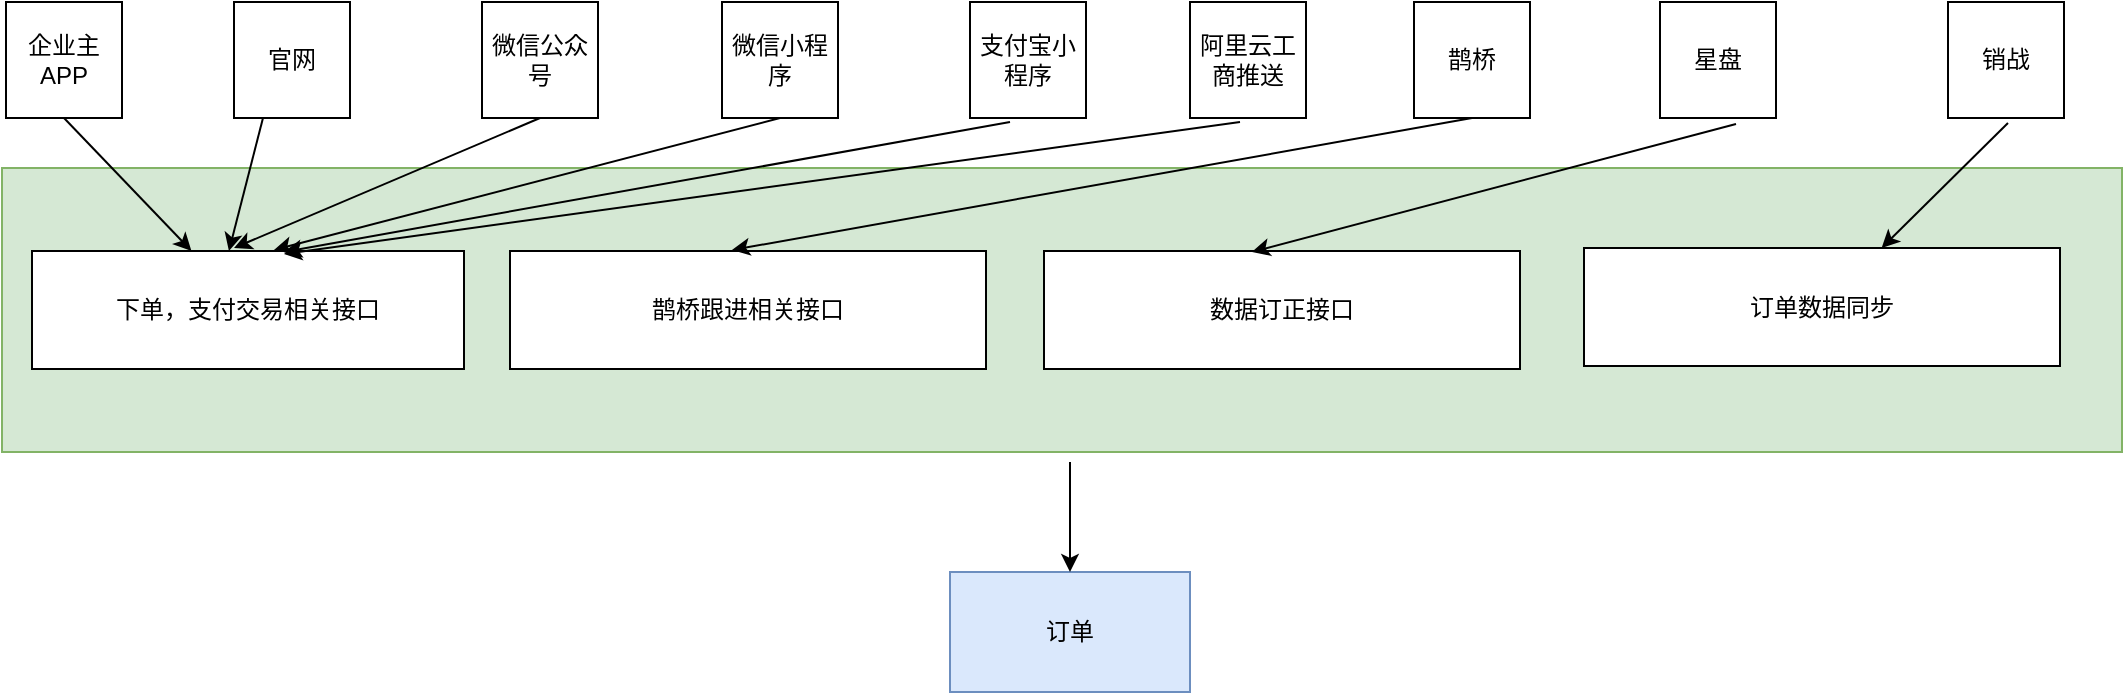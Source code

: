 <mxfile version="13.8.0" type="github">
  <diagram id="UHf7qmAQ7kulEh-BOsQ5" name="第 1 页">
    <mxGraphModel dx="1822" dy="1141" grid="0" gridSize="10" guides="1" tooltips="1" connect="1" arrows="1" fold="1" page="0" pageScale="1" pageWidth="827" pageHeight="1169" math="0" shadow="0">
      <root>
        <mxCell id="0" />
        <mxCell id="1" parent="0" />
        <mxCell id="90cTcQdk1NE3wUg_BRne-9" value="" style="rounded=0;whiteSpace=wrap;html=1;fillColor=#d5e8d4;strokeColor=#82b366;" vertex="1" parent="1">
          <mxGeometry x="-213" y="77" width="1060" height="142" as="geometry" />
        </mxCell>
        <mxCell id="90cTcQdk1NE3wUg_BRne-2" value="订单" style="rounded=0;whiteSpace=wrap;html=1;fillColor=#dae8fc;strokeColor=#6c8ebf;" vertex="1" parent="1">
          <mxGeometry x="261" y="279" width="120" height="60" as="geometry" />
        </mxCell>
        <mxCell id="90cTcQdk1NE3wUg_BRne-4" value="企业主APP" style="whiteSpace=wrap;html=1;aspect=fixed;" vertex="1" parent="1">
          <mxGeometry x="-211" y="-6" width="58" height="58" as="geometry" />
        </mxCell>
        <mxCell id="90cTcQdk1NE3wUg_BRne-5" value="官网" style="whiteSpace=wrap;html=1;aspect=fixed;" vertex="1" parent="1">
          <mxGeometry x="-97" y="-6" width="58" height="58" as="geometry" />
        </mxCell>
        <mxCell id="90cTcQdk1NE3wUg_BRne-6" value="微信公众号" style="whiteSpace=wrap;html=1;aspect=fixed;" vertex="1" parent="1">
          <mxGeometry x="27" y="-6" width="58" height="58" as="geometry" />
        </mxCell>
        <mxCell id="90cTcQdk1NE3wUg_BRne-7" value="微信小程序" style="whiteSpace=wrap;html=1;aspect=fixed;" vertex="1" parent="1">
          <mxGeometry x="147" y="-6" width="58" height="58" as="geometry" />
        </mxCell>
        <mxCell id="90cTcQdk1NE3wUg_BRne-8" value="支付宝小程序" style="whiteSpace=wrap;html=1;aspect=fixed;" vertex="1" parent="1">
          <mxGeometry x="271" y="-6" width="58" height="58" as="geometry" />
        </mxCell>
        <mxCell id="90cTcQdk1NE3wUg_BRne-10" value="鹊桥" style="whiteSpace=wrap;html=1;aspect=fixed;" vertex="1" parent="1">
          <mxGeometry x="493" y="-6" width="58" height="58" as="geometry" />
        </mxCell>
        <mxCell id="90cTcQdk1NE3wUg_BRne-11" value="星盘" style="whiteSpace=wrap;html=1;aspect=fixed;" vertex="1" parent="1">
          <mxGeometry x="616" y="-6" width="58" height="58" as="geometry" />
        </mxCell>
        <mxCell id="90cTcQdk1NE3wUg_BRne-12" value="阿里云工商推送" style="whiteSpace=wrap;html=1;aspect=fixed;" vertex="1" parent="1">
          <mxGeometry x="381" y="-6" width="58" height="58" as="geometry" />
        </mxCell>
        <mxCell id="90cTcQdk1NE3wUg_BRne-13" value="销战" style="whiteSpace=wrap;html=1;aspect=fixed;" vertex="1" parent="1">
          <mxGeometry x="760" y="-6" width="58" height="58" as="geometry" />
        </mxCell>
        <mxCell id="90cTcQdk1NE3wUg_BRne-14" value="下单，支付交易相关接口" style="rounded=0;whiteSpace=wrap;html=1;" vertex="1" parent="1">
          <mxGeometry x="-198" y="118.5" width="216" height="59" as="geometry" />
        </mxCell>
        <mxCell id="90cTcQdk1NE3wUg_BRne-15" value="鹊桥跟进相关接口" style="rounded=0;whiteSpace=wrap;html=1;" vertex="1" parent="1">
          <mxGeometry x="41" y="118.5" width="238" height="59" as="geometry" />
        </mxCell>
        <mxCell id="90cTcQdk1NE3wUg_BRne-16" value="数据订正接口" style="rounded=0;whiteSpace=wrap;html=1;" vertex="1" parent="1">
          <mxGeometry x="308" y="118.5" width="238" height="59" as="geometry" />
        </mxCell>
        <mxCell id="90cTcQdk1NE3wUg_BRne-17" value="订单数据同步" style="rounded=0;whiteSpace=wrap;html=1;" vertex="1" parent="1">
          <mxGeometry x="578" y="117" width="238" height="59" as="geometry" />
        </mxCell>
        <mxCell id="90cTcQdk1NE3wUg_BRne-18" value="" style="endArrow=classic;html=1;entryX=0.5;entryY=0;entryDx=0;entryDy=0;" edge="1" parent="1" target="90cTcQdk1NE3wUg_BRne-2">
          <mxGeometry width="50" height="50" relative="1" as="geometry">
            <mxPoint x="321" y="224" as="sourcePoint" />
            <mxPoint x="338" y="229" as="targetPoint" />
          </mxGeometry>
        </mxCell>
        <mxCell id="90cTcQdk1NE3wUg_BRne-22" value="" style="endArrow=classic;html=1;exitX=0.5;exitY=1;exitDx=0;exitDy=0;" edge="1" parent="1" source="90cTcQdk1NE3wUg_BRne-4" target="90cTcQdk1NE3wUg_BRne-14">
          <mxGeometry width="50" height="50" relative="1" as="geometry">
            <mxPoint x="-180" y="59" as="sourcePoint" />
            <mxPoint x="-135" y="45" as="targetPoint" />
          </mxGeometry>
        </mxCell>
        <mxCell id="90cTcQdk1NE3wUg_BRne-23" value="" style="endArrow=classic;html=1;exitX=0.25;exitY=1;exitDx=0;exitDy=0;" edge="1" parent="1" source="90cTcQdk1NE3wUg_BRne-5">
          <mxGeometry width="50" height="50" relative="1" as="geometry">
            <mxPoint x="-88" y="56" as="sourcePoint" />
            <mxPoint x="-99.549" y="118.5" as="targetPoint" />
          </mxGeometry>
        </mxCell>
        <mxCell id="90cTcQdk1NE3wUg_BRne-24" value="" style="endArrow=classic;html=1;exitX=0.5;exitY=1;exitDx=0;exitDy=0;" edge="1" parent="1" source="90cTcQdk1NE3wUg_BRne-6">
          <mxGeometry width="50" height="50" relative="1" as="geometry">
            <mxPoint x="-151" y="50.5" as="sourcePoint" />
            <mxPoint x="-97" y="117" as="targetPoint" />
          </mxGeometry>
        </mxCell>
        <mxCell id="90cTcQdk1NE3wUg_BRne-25" value="" style="endArrow=classic;html=1;exitX=0.5;exitY=1;exitDx=0;exitDy=0;entryX=0.56;entryY=-0.008;entryDx=0;entryDy=0;entryPerimeter=0;" edge="1" parent="1" source="90cTcQdk1NE3wUg_BRne-7" target="90cTcQdk1NE3wUg_BRne-14">
          <mxGeometry width="50" height="50" relative="1" as="geometry">
            <mxPoint x="66" y="62" as="sourcePoint" />
            <mxPoint x="-77.271" y="127" as="targetPoint" />
          </mxGeometry>
        </mxCell>
        <mxCell id="90cTcQdk1NE3wUg_BRne-26" value="" style="endArrow=classic;html=1;entryX=0.583;entryY=0.008;entryDx=0;entryDy=0;entryPerimeter=0;" edge="1" parent="1" target="90cTcQdk1NE3wUg_BRne-14">
          <mxGeometry width="50" height="50" relative="1" as="geometry">
            <mxPoint x="291" y="54" as="sourcePoint" />
            <mxPoint x="-67.04" y="128.028" as="targetPoint" />
          </mxGeometry>
        </mxCell>
        <mxCell id="90cTcQdk1NE3wUg_BRne-27" value="" style="endArrow=classic;html=1;" edge="1" parent="1">
          <mxGeometry width="50" height="50" relative="1" as="geometry">
            <mxPoint x="406" y="54" as="sourcePoint" />
            <mxPoint x="-72" y="120" as="targetPoint" />
          </mxGeometry>
        </mxCell>
        <mxCell id="90cTcQdk1NE3wUg_BRne-29" value="" style="endArrow=classic;html=1;exitX=0.5;exitY=1;exitDx=0;exitDy=0;" edge="1" parent="1" source="90cTcQdk1NE3wUg_BRne-10">
          <mxGeometry width="50" height="50" relative="1" as="geometry">
            <mxPoint x="630" y="52" as="sourcePoint" />
            <mxPoint x="152" y="118" as="targetPoint" />
          </mxGeometry>
        </mxCell>
        <mxCell id="90cTcQdk1NE3wUg_BRne-30" value="" style="endArrow=classic;html=1;exitX=0.5;exitY=1;exitDx=0;exitDy=0;entryX=0.437;entryY=0.008;entryDx=0;entryDy=0;entryPerimeter=0;" edge="1" parent="1" target="90cTcQdk1NE3wUg_BRne-16">
          <mxGeometry width="50" height="50" relative="1" as="geometry">
            <mxPoint x="654" y="55" as="sourcePoint" />
            <mxPoint x="284" y="121" as="targetPoint" />
          </mxGeometry>
        </mxCell>
        <mxCell id="90cTcQdk1NE3wUg_BRne-31" value="" style="endArrow=classic;html=1;exitX=0.5;exitY=1;exitDx=0;exitDy=0;" edge="1" parent="1" target="90cTcQdk1NE3wUg_BRne-17">
          <mxGeometry width="50" height="50" relative="1" as="geometry">
            <mxPoint x="789.99" y="54.53" as="sourcePoint" />
            <mxPoint x="547.996" y="118.502" as="targetPoint" />
          </mxGeometry>
        </mxCell>
      </root>
    </mxGraphModel>
  </diagram>
</mxfile>

